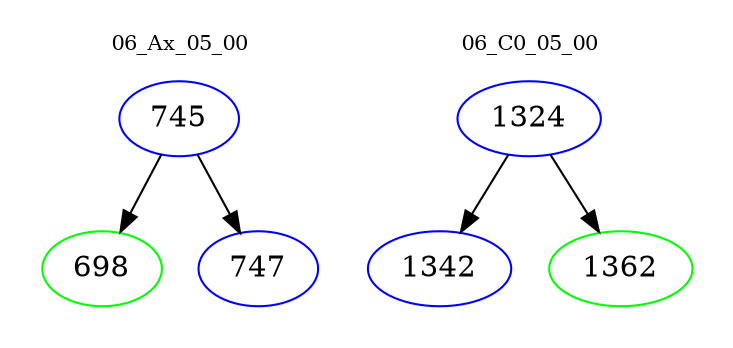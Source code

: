 digraph{
subgraph cluster_0 {
color = white
label = "06_Ax_05_00";
fontsize=10;
T0_745 [label="745", color="blue"]
T0_745 -> T0_698 [color="black"]
T0_698 [label="698", color="green"]
T0_745 -> T0_747 [color="black"]
T0_747 [label="747", color="blue"]
}
subgraph cluster_1 {
color = white
label = "06_C0_05_00";
fontsize=10;
T1_1324 [label="1324", color="blue"]
T1_1324 -> T1_1342 [color="black"]
T1_1342 [label="1342", color="blue"]
T1_1324 -> T1_1362 [color="black"]
T1_1362 [label="1362", color="green"]
}
}
